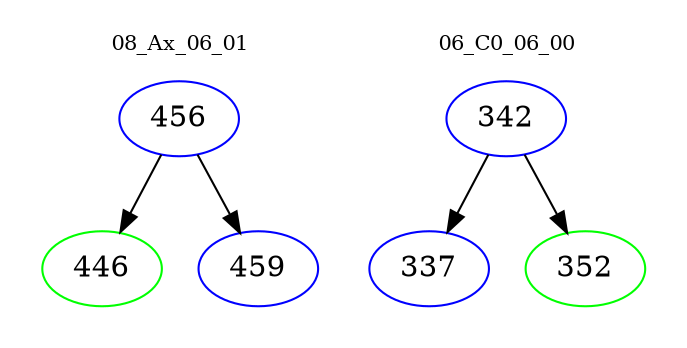 digraph{
subgraph cluster_0 {
color = white
label = "08_Ax_06_01";
fontsize=10;
T0_456 [label="456", color="blue"]
T0_456 -> T0_446 [color="black"]
T0_446 [label="446", color="green"]
T0_456 -> T0_459 [color="black"]
T0_459 [label="459", color="blue"]
}
subgraph cluster_1 {
color = white
label = "06_C0_06_00";
fontsize=10;
T1_342 [label="342", color="blue"]
T1_342 -> T1_337 [color="black"]
T1_337 [label="337", color="blue"]
T1_342 -> T1_352 [color="black"]
T1_352 [label="352", color="green"]
}
}
